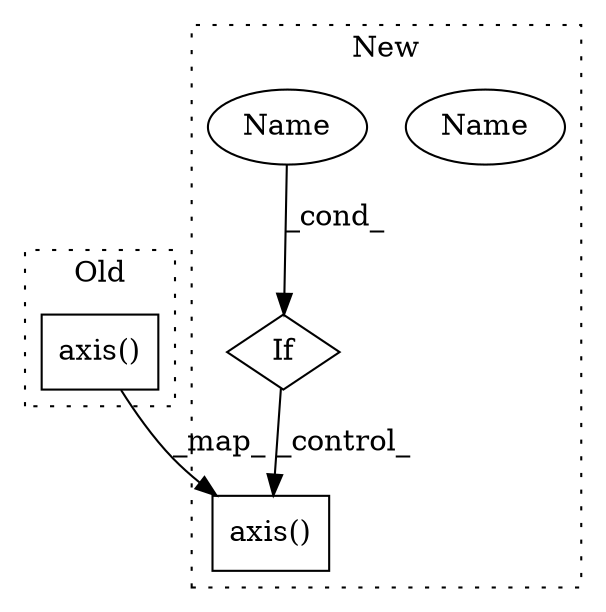 digraph G {
subgraph cluster0 {
1 [label="axis()" a="75" s="32105,32122" l="12,1" shape="box"];
label = "Old";
style="dotted";
}
subgraph cluster1 {
2 [label="axis()" a="75" s="32796,32813" l="12,1" shape="box"];
3 [label="If" a="96" s="32454" l="3" shape="diamond"];
4 [label="Name" a="87" s="32457" l="9" shape="ellipse"];
5 [label="Name" a="87" s="32457" l="9" shape="ellipse"];
label = "New";
style="dotted";
}
1 -> 2 [label="_map_"];
3 -> 2 [label="_control_"];
5 -> 3 [label="_cond_"];
}
